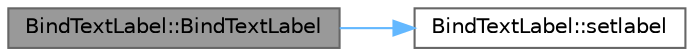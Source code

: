 digraph "BindTextLabel::BindTextLabel"
{
 // LATEX_PDF_SIZE
  bgcolor="transparent";
  edge [fontname=Helvetica,fontsize=10,labelfontname=Helvetica,labelfontsize=10];
  node [fontname=Helvetica,fontsize=10,shape=box,height=0.2,width=0.4];
  rankdir="LR";
  Node1 [id="Node000001",label="BindTextLabel::BindTextLabel",height=0.2,width=0.4,color="gray40", fillcolor="grey60", style="filled", fontcolor="black",tooltip="Constructs a BindTextLabel with a custom label."];
  Node1 -> Node2 [id="edge1_Node000001_Node000002",color="steelblue1",style="solid",tooltip=" "];
  Node2 [id="Node000002",label="BindTextLabel::setlabel",height=0.2,width=0.4,color="grey40", fillcolor="white", style="filled",URL="$class_bind_text_label.html#ab1a82e2501ca645fe932f73b1c7d6c32",tooltip="Sets the label text for the text label."];
}
